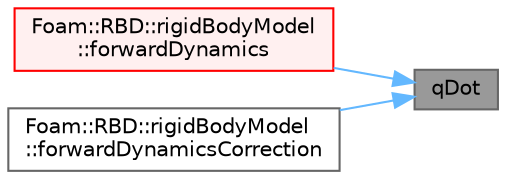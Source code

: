digraph "qDot"
{
 // LATEX_PDF_SIZE
  bgcolor="transparent";
  edge [fontname=Helvetica,fontsize=10,labelfontname=Helvetica,labelfontsize=10];
  node [fontname=Helvetica,fontsize=10,shape=box,height=0.2,width=0.4];
  rankdir="RL";
  Node1 [id="Node000001",label="qDot",height=0.2,width=0.4,color="gray40", fillcolor="grey60", style="filled", fontcolor="black",tooltip=" "];
  Node1 -> Node2 [id="edge1_Node000001_Node000002",dir="back",color="steelblue1",style="solid",tooltip=" "];
  Node2 [id="Node000002",label="Foam::RBD::rigidBodyModel\l::forwardDynamics",height=0.2,width=0.4,color="red", fillcolor="#FFF0F0", style="filled",URL="$classFoam_1_1RBD_1_1rigidBodyModel.html#ad07c6d3f9680a6e99058517237114568",tooltip=" "];
  Node1 -> Node4 [id="edge2_Node000001_Node000004",dir="back",color="steelblue1",style="solid",tooltip=" "];
  Node4 [id="Node000004",label="Foam::RBD::rigidBodyModel\l::forwardDynamicsCorrection",height=0.2,width=0.4,color="grey40", fillcolor="white", style="filled",URL="$classFoam_1_1RBD_1_1rigidBodyModel.html#a4fd15a3ffcc84a14abe8f8008282b1d8",tooltip=" "];
}
